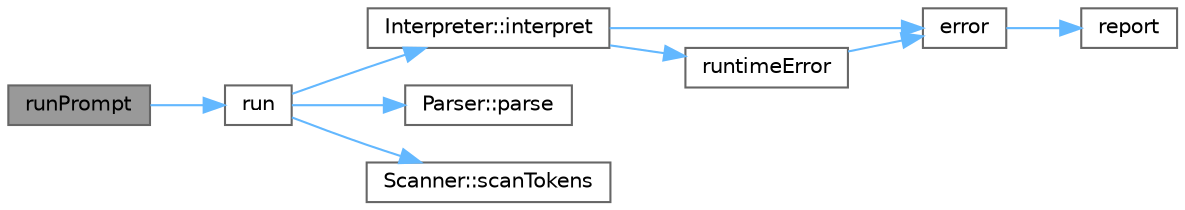 digraph "runPrompt"
{
 // LATEX_PDF_SIZE
  bgcolor="transparent";
  edge [fontname=Helvetica,fontsize=10,labelfontname=Helvetica,labelfontsize=10];
  node [fontname=Helvetica,fontsize=10,shape=box,height=0.2,width=0.4];
  rankdir="LR";
  Node1 [id="Node000001",label="runPrompt",height=0.2,width=0.4,color="gray40", fillcolor="grey60", style="filled", fontcolor="black",tooltip=" "];
  Node1 -> Node2 [id="edge1_Node000001_Node000002",color="steelblue1",style="solid",tooltip=" "];
  Node2 [id="Node000002",label="run",height=0.2,width=0.4,color="grey40", fillcolor="white", style="filled",URL="$main_8cpp.html#a7a2843aa356425e41907f7b3bc255b15",tooltip=" "];
  Node2 -> Node3 [id="edge2_Node000002_Node000003",color="steelblue1",style="solid",tooltip=" "];
  Node3 [id="Node000003",label="Interpreter::interpret",height=0.2,width=0.4,color="grey40", fillcolor="white", style="filled",URL="$classInterpreter.html#a3c1b7d9bdd87f579186d14fff68bc06b",tooltip="Interpret the given statement list and execute them."];
  Node3 -> Node4 [id="edge3_Node000003_Node000004",color="steelblue1",style="solid",tooltip=" "];
  Node4 [id="Node000004",label="error",height=0.2,width=0.4,color="grey40", fillcolor="white", style="filled",URL="$error_8cpp.html#a057203d3ddd2dc7ffdbacf4be430a2e7",tooltip="Report an error in the given line."];
  Node4 -> Node5 [id="edge4_Node000004_Node000005",color="steelblue1",style="solid",tooltip=" "];
  Node5 [id="Node000005",label="report",height=0.2,width=0.4,color="grey40", fillcolor="white", style="filled",URL="$error_8cpp.html#aef92bba490af31bffca743240f705016",tooltip="Report an error in the given line and location."];
  Node3 -> Node6 [id="edge5_Node000003_Node000006",color="steelblue1",style="solid",tooltip=" "];
  Node6 [id="Node000006",label="runtimeError",height=0.2,width=0.4,color="grey40", fillcolor="white", style="filled",URL="$error_8cpp.html#a52e9d0438880e071985009848bab2d32",tooltip="Report a runtime error given a RuntimeError object."];
  Node6 -> Node4 [id="edge6_Node000006_Node000004",color="steelblue1",style="solid",tooltip=" "];
  Node2 -> Node7 [id="edge7_Node000002_Node000007",color="steelblue1",style="solid",tooltip=" "];
  Node7 [id="Node000007",label="Parser::parse",height=0.2,width=0.4,color="grey40", fillcolor="white", style="filled",URL="$classParser.html#aad339c9b8c635db45f4881560b22436b",tooltip="Parses the tokens and returns a vector of statements."];
  Node2 -> Node8 [id="edge8_Node000002_Node000008",color="steelblue1",style="solid",tooltip=" "];
  Node8 [id="Node000008",label="Scanner::scanTokens",height=0.2,width=0.4,color="grey40", fillcolor="white", style="filled",URL="$classScanner.html#ac13eb6af23aada11ff2525f02577cd8e",tooltip="Scans the entire source code and generates a list of tokens."];
}
